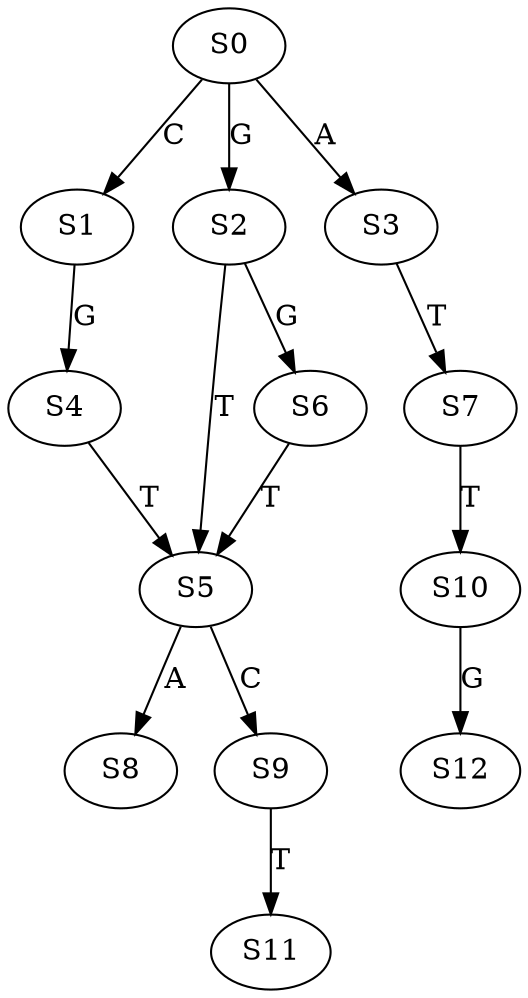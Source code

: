 strict digraph  {
	S0 -> S1 [ label = C ];
	S0 -> S2 [ label = G ];
	S0 -> S3 [ label = A ];
	S1 -> S4 [ label = G ];
	S2 -> S5 [ label = T ];
	S2 -> S6 [ label = G ];
	S3 -> S7 [ label = T ];
	S4 -> S5 [ label = T ];
	S5 -> S8 [ label = A ];
	S5 -> S9 [ label = C ];
	S6 -> S5 [ label = T ];
	S7 -> S10 [ label = T ];
	S9 -> S11 [ label = T ];
	S10 -> S12 [ label = G ];
}
